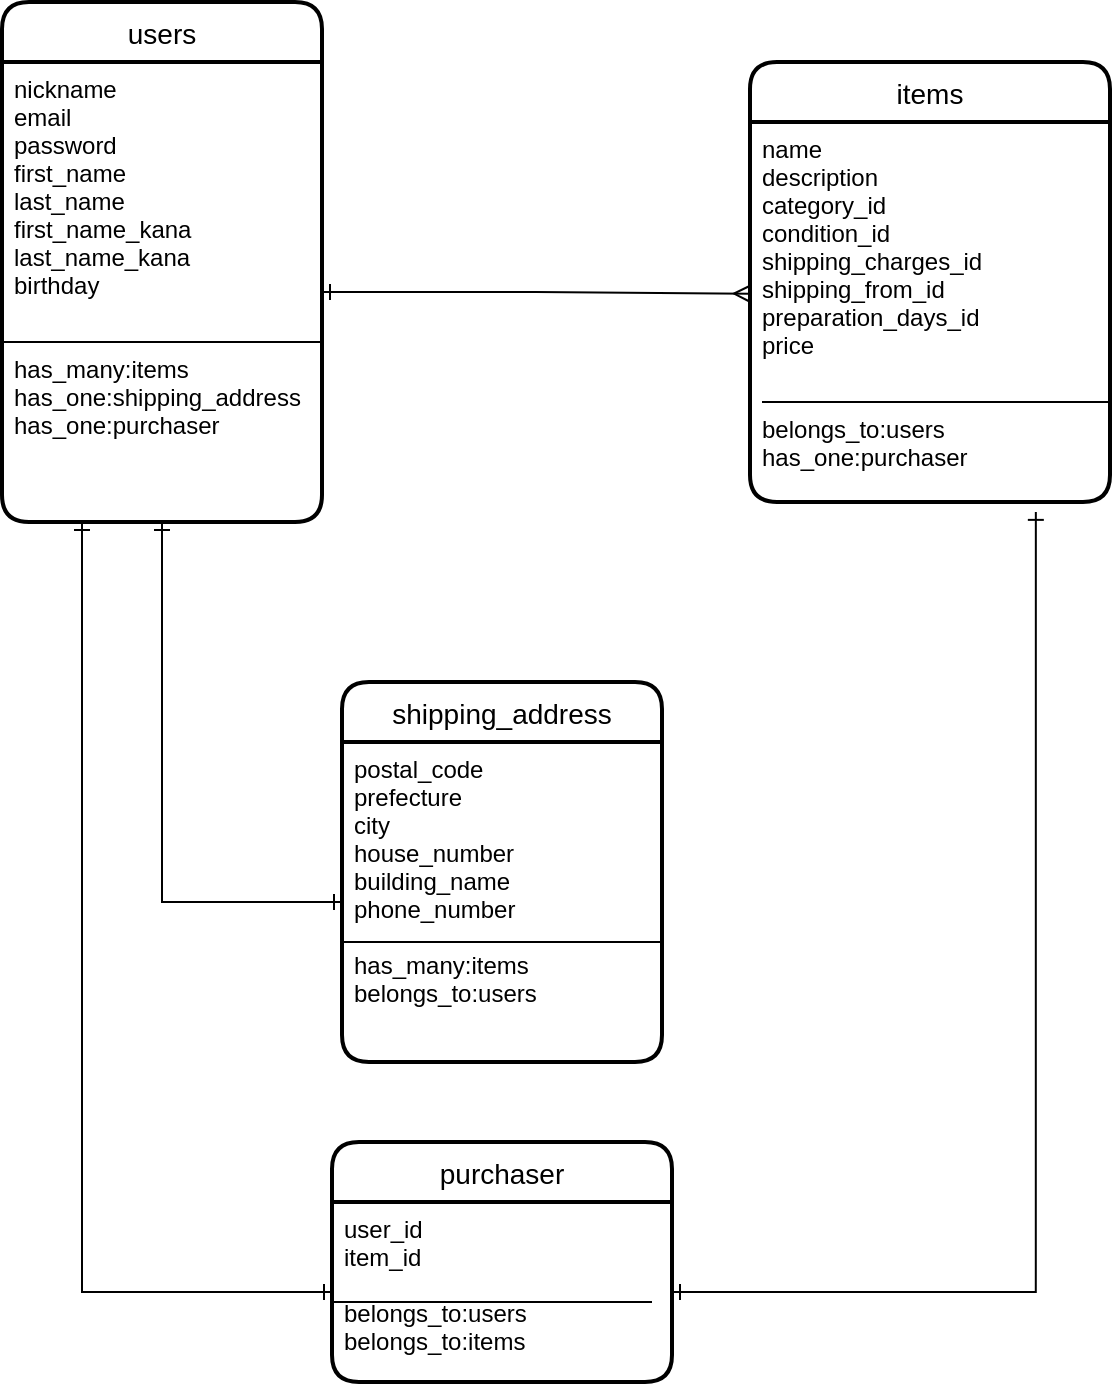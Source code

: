 <mxfile version="13.6.5">
    <diagram id="Uvi_Y4Suzxy5vI54Rdzi" name="ページ1">
        <mxGraphModel dx="646" dy="680" grid="1" gridSize="10" guides="1" tooltips="1" connect="1" arrows="1" fold="1" page="1" pageScale="1" pageWidth="827" pageHeight="1169" math="0" shadow="0">
            <root>
                <mxCell id="0"/>
                <mxCell id="1" parent="0"/>
                <mxCell id="66" value="users" style="swimlane;childLayout=stackLayout;horizontal=1;startSize=30;horizontalStack=0;rounded=1;fontSize=14;fontStyle=0;strokeWidth=2;resizeParent=0;resizeLast=1;shadow=0;dashed=0;align=center;" vertex="1" parent="1">
                    <mxGeometry x="40" y="140" width="160" height="260" as="geometry"/>
                </mxCell>
                <mxCell id="67" value="nickname&#10;email&#10;password&#10;first_name&#10;last_name&#10;first_name_kana&#10;last_name_kana&#10;birthday&#10;&#10;&#10;has_many:items&#10;has_one:shipping_address&#10;has_one:purchaser&#10;" style="align=left;strokeColor=none;fillColor=none;spacingLeft=4;fontSize=12;verticalAlign=top;resizable=0;rotatable=0;part=1;" vertex="1" parent="66">
                    <mxGeometry y="30" width="160" height="230" as="geometry"/>
                </mxCell>
                <mxCell id="88" style="edgeStyle=orthogonalEdgeStyle;rounded=0;orthogonalLoop=1;jettySize=auto;html=1;exitX=0.5;exitY=1;exitDx=0;exitDy=0;startArrow=classic;startFill=1;endArrow=classic;endFill=1;" edge="1" parent="66" source="67" target="67">
                    <mxGeometry relative="1" as="geometry"/>
                </mxCell>
                <mxCell id="107" value="" style="endArrow=none;html=1;rounded=0;" edge="1" parent="66">
                    <mxGeometry relative="1" as="geometry">
                        <mxPoint y="170" as="sourcePoint"/>
                        <mxPoint x="160" y="170" as="targetPoint"/>
                    </mxGeometry>
                </mxCell>
                <mxCell id="117" style="edgeStyle=orthogonalEdgeStyle;rounded=0;orthogonalLoop=1;jettySize=auto;html=1;exitX=1;exitY=0.5;exitDx=0;exitDy=0;entryX=0;entryY=0.452;entryDx=0;entryDy=0;entryPerimeter=0;startArrow=ERone;startFill=0;endArrow=ERmany;endFill=0;" edge="1" parent="1" source="67" target="69">
                    <mxGeometry relative="1" as="geometry"/>
                </mxCell>
                <mxCell id="75" value="shipping_address" style="swimlane;childLayout=stackLayout;horizontal=1;startSize=30;horizontalStack=0;rounded=1;fontSize=14;fontStyle=0;strokeWidth=2;resizeParent=0;resizeLast=1;shadow=0;dashed=0;align=center;" vertex="1" parent="1">
                    <mxGeometry x="210" y="480" width="160" height="190" as="geometry"/>
                </mxCell>
                <mxCell id="76" value="postal_code&#10;prefecture&#10;city&#10;house_number&#10;building_name&#10;phone_number&#10;&#10;has_many:items&#10;belongs_to:users&#10;&#10;" style="align=left;strokeColor=none;fillColor=none;spacingLeft=4;fontSize=12;verticalAlign=top;resizable=0;rotatable=0;part=1;" vertex="1" parent="75">
                    <mxGeometry y="30" width="160" height="160" as="geometry"/>
                </mxCell>
                <mxCell id="116" value="" style="endArrow=none;html=1;rounded=0;" edge="1" parent="75">
                    <mxGeometry relative="1" as="geometry">
                        <mxPoint y="130" as="sourcePoint"/>
                        <mxPoint x="160" y="130" as="targetPoint"/>
                    </mxGeometry>
                </mxCell>
                <mxCell id="119" style="edgeStyle=orthogonalEdgeStyle;rounded=0;orthogonalLoop=1;jettySize=auto;html=1;exitX=0.5;exitY=1;exitDx=0;exitDy=0;entryX=0;entryY=0.5;entryDx=0;entryDy=0;startArrow=ERone;startFill=0;endArrow=ERone;endFill=0;" edge="1" parent="1" source="67" target="76">
                    <mxGeometry relative="1" as="geometry"/>
                </mxCell>
                <mxCell id="68" value="items" style="swimlane;childLayout=stackLayout;horizontal=1;startSize=30;horizontalStack=0;rounded=1;fontSize=14;fontStyle=0;strokeWidth=2;resizeParent=0;resizeLast=1;shadow=0;dashed=0;align=center;" vertex="1" parent="1">
                    <mxGeometry x="414" y="170" width="180" height="220" as="geometry"/>
                </mxCell>
                <mxCell id="69" value="name &#10;description&#10;category_id&#10;condition_id&#10;shipping_charges_id&#10;shipping_from_id&#10;preparation_days_id&#10;price&#10;&#10;&#10;belongs_to:users&#10;has_one:purchaser" style="align=left;strokeColor=none;fillColor=none;spacingLeft=4;fontSize=12;verticalAlign=top;resizable=0;rotatable=0;part=1;" vertex="1" parent="68">
                    <mxGeometry y="30" width="180" height="190" as="geometry"/>
                </mxCell>
                <mxCell id="111" value="" style="endArrow=none;html=1;rounded=0;" edge="1" parent="68" target="69">
                    <mxGeometry relative="1" as="geometry">
                        <mxPoint y="200" as="sourcePoint"/>
                        <mxPoint x="160" y="200" as="targetPoint"/>
                    </mxGeometry>
                </mxCell>
                <mxCell id="123" value="" style="endArrow=none;html=1;rounded=0;" edge="1" parent="68">
                    <mxGeometry relative="1" as="geometry">
                        <mxPoint x="6" y="170" as="sourcePoint"/>
                        <mxPoint x="180" y="170" as="targetPoint"/>
                        <Array as="points">
                            <mxPoint x="90" y="170"/>
                        </Array>
                    </mxGeometry>
                </mxCell>
                <mxCell id="126" style="edgeStyle=orthogonalEdgeStyle;rounded=0;orthogonalLoop=1;jettySize=auto;html=1;exitX=0.5;exitY=1;exitDx=0;exitDy=0;startArrow=ERone;startFill=0;endArrow=ERmany;endFill=0;" edge="1" parent="68" source="69" target="69">
                    <mxGeometry relative="1" as="geometry"/>
                </mxCell>
                <mxCell id="124" value="purchaser" style="swimlane;childLayout=stackLayout;horizontal=1;startSize=30;horizontalStack=0;rounded=1;fontSize=14;fontStyle=0;strokeWidth=2;resizeParent=0;resizeLast=1;shadow=0;dashed=0;align=center;" vertex="1" parent="1">
                    <mxGeometry x="205" y="710" width="170" height="120" as="geometry"/>
                </mxCell>
                <mxCell id="125" value="user_id&#10;item_id&#10;&#10;belongs_to:users&#10;belongs_to:items" style="align=left;strokeColor=none;fillColor=none;spacingLeft=4;fontSize=12;verticalAlign=top;resizable=0;rotatable=0;part=1;" vertex="1" parent="124">
                    <mxGeometry y="30" width="170" height="90" as="geometry"/>
                </mxCell>
                <mxCell id="129" value="" style="endArrow=none;html=1;rounded=0;" edge="1" parent="124">
                    <mxGeometry relative="1" as="geometry">
                        <mxPoint y="80" as="sourcePoint"/>
                        <mxPoint x="160" y="80" as="targetPoint"/>
                    </mxGeometry>
                </mxCell>
                <mxCell id="130" style="edgeStyle=orthogonalEdgeStyle;rounded=0;orthogonalLoop=1;jettySize=auto;html=1;exitX=0.25;exitY=1;exitDx=0;exitDy=0;entryX=0;entryY=0.5;entryDx=0;entryDy=0;startArrow=ERone;startFill=0;endArrow=ERone;endFill=0;" edge="1" parent="1" source="67" target="125">
                    <mxGeometry relative="1" as="geometry"/>
                </mxCell>
                <mxCell id="131" style="edgeStyle=orthogonalEdgeStyle;rounded=0;orthogonalLoop=1;jettySize=auto;html=1;exitX=1;exitY=0.5;exitDx=0;exitDy=0;entryX=0.794;entryY=1.026;entryDx=0;entryDy=0;entryPerimeter=0;startArrow=ERone;startFill=0;endArrow=ERone;endFill=0;" edge="1" parent="1" source="125" target="69">
                    <mxGeometry relative="1" as="geometry"/>
                </mxCell>
            </root>
        </mxGraphModel>
    </diagram>
</mxfile>
